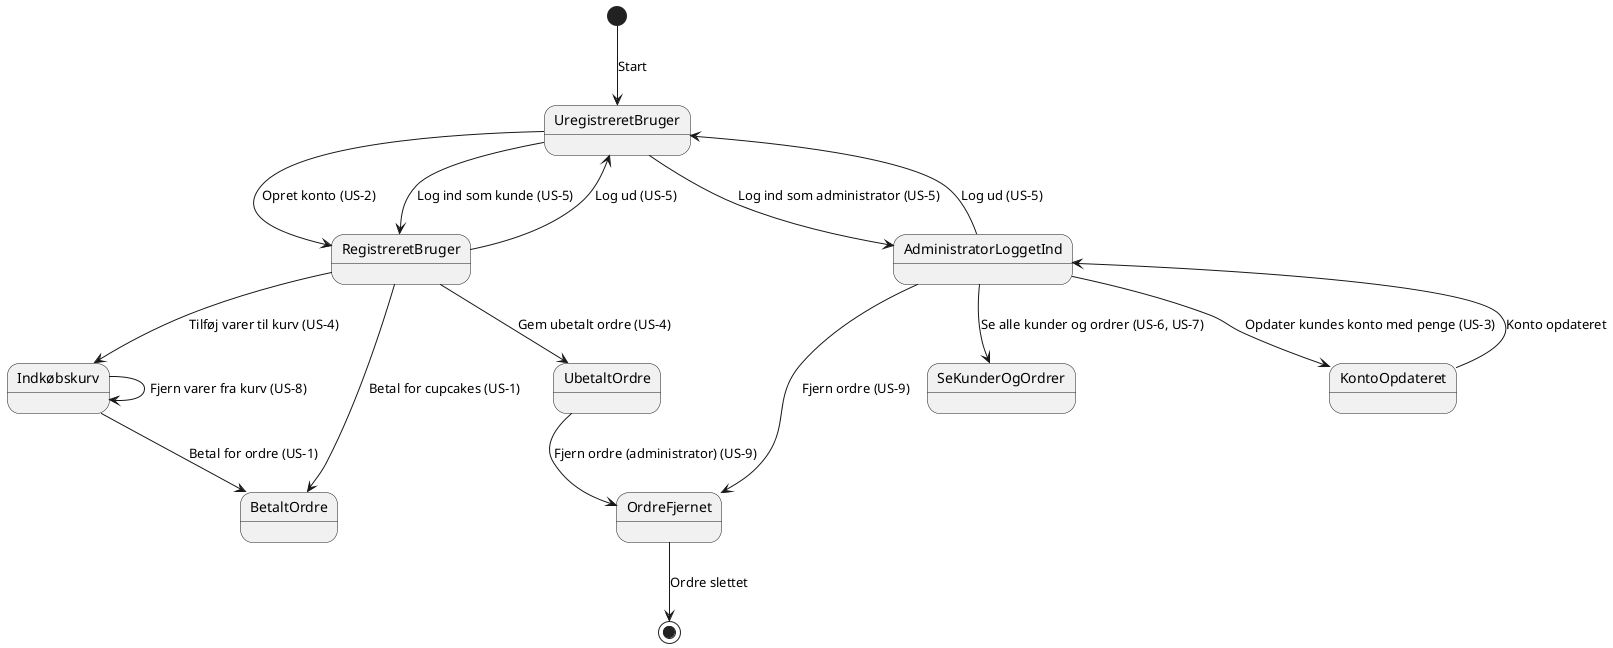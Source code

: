 @startuml
'https://plantuml.com/state-diagram

[*] --> UregistreretBruger : Start

UregistreretBruger --> RegistreretBruger : Opret konto (US-2)
UregistreretBruger --> RegistreretBruger : Log ind som kunde (US-5)
UregistreretBruger --> AdministratorLoggetInd : Log ind som administrator (US-5)

RegistreretBruger --> Indkøbskurv : Tilføj varer til kurv (US-4)
Indkøbskurv --> Indkøbskurv : Fjern varer fra kurv (US-8)
Indkøbskurv --> BetaltOrdre : Betal for ordre (US-1)
UbetaltOrdre --> OrdreFjernet : Fjern ordre (administrator) (US-9)

RegistreretBruger --> BetaltOrdre : Betal for cupcakes (US-1)
RegistreretBruger --> UbetaltOrdre : Gem ubetalt ordre (US-4)

AdministratorLoggetInd --> SeKunderOgOrdrer : Se alle kunder og ordrer (US-6, US-7)
AdministratorLoggetInd --> KontoOpdateret : Opdater kundes konto med penge (US-3)
AdministratorLoggetInd --> OrdreFjernet : Fjern ordre (US-9)

OrdreFjernet --> [*] : Ordre slettet
KontoOpdateret --> AdministratorLoggetInd : Konto opdateret

RegistreretBruger --> UregistreretBruger : Log ud (US-5)
AdministratorLoggetInd --> UregistreretBruger : Log ud (US-5)

@enduml
